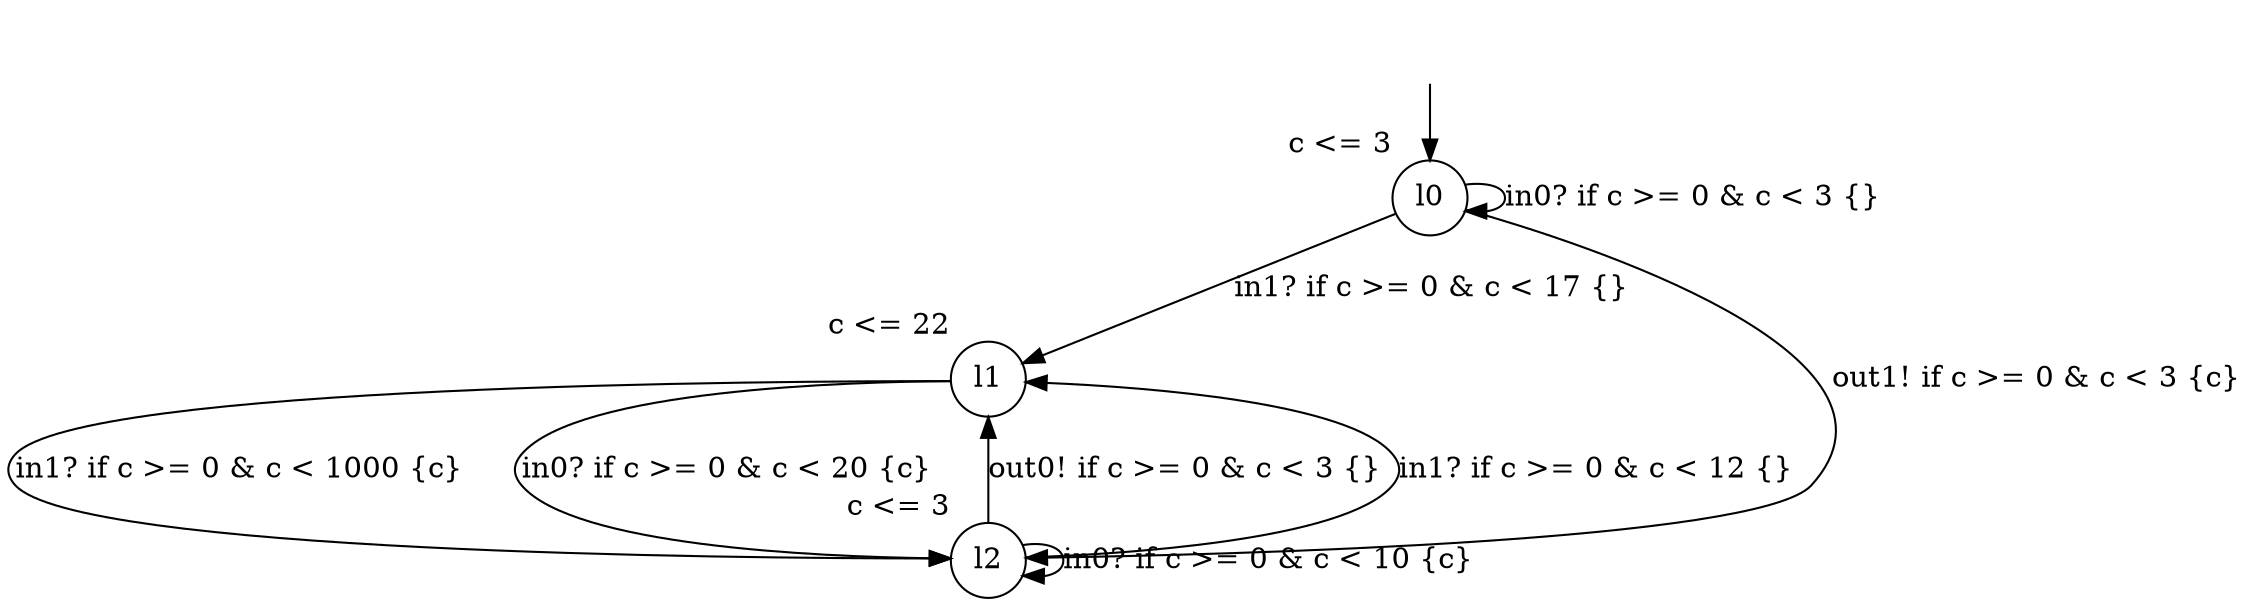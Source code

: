 digraph g {
__start0 [label="" shape="none"];
l0 [shape="circle" margin=0 label="l0", xlabel="c <= 3"];
l1 [shape="circle" margin=0 label="l1", xlabel="c <= 22"];
l2 [shape="circle" margin=0 label="l2", xlabel="c <= 3"];
l0 -> l2 [label="out1! if c >= 0 & c < 3 {c} "];
l0 -> l0 [label="in0? if c >= 0 & c < 3 {} "];
l0 -> l1 [label="in1? if c >= 0 & c < 17 {} "];
l1 -> l2 [label="in1? if c >= 0 & c < 1000 {c} "];
l1 -> l2 [label="in0? if c >= 0 & c < 20 {c} "];
l2 -> l2 [label="in0? if c >= 0 & c < 10 {c} "];
l2 -> l1 [label="out0! if c >= 0 & c < 3 {} "];
l2 -> l1 [label="in1? if c >= 0 & c < 12 {} "];
__start0 -> l0;
}
